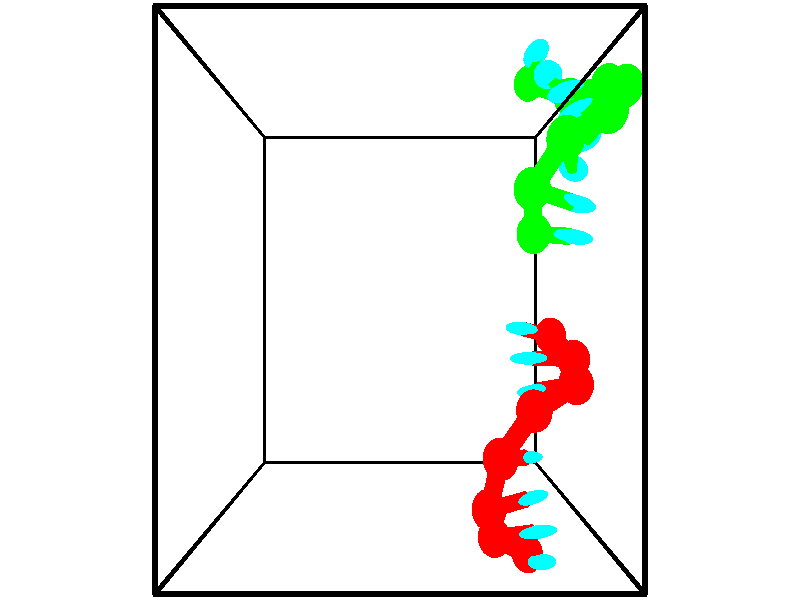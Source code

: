 // switches for output
#declare DRAW_BASES = 1; // possible values are 0, 1; only relevant for DNA ribbons
#declare DRAW_BASES_TYPE = 3; // possible values are 1, 2, 3; only relevant for DNA ribbons
#declare DRAW_FOG = 0; // set to 1 to enable fog

#include "colors.inc"

#include "transforms.inc"
background { rgb <1, 1, 1>}

#default {
   normal{
       ripples 0.25
       frequency 0.20
       turbulence 0.2
       lambda 5
   }
	finish {
		phong 0.1
		phong_size 40.
	}
}

// original window dimensions: 1024x640


// camera settings

camera {
	sky <-0, 1, 0>
	up <-0, 1, 0>
	right 1.6 * <1, 0, 0>
	location <2.5, 2.5, 11.1562>
	look_at <2.5, 2.5, 2.5>
	direction <0, 0, -8.6562>
	angle 67.0682
}


# declare cpy_camera_pos = <2.5, 2.5, 11.1562>;
# if (DRAW_FOG = 1)
fog {
	fog_type 2
	up vnormalize(cpy_camera_pos)
	color rgbt<1,1,1,0.3>
	distance 1e-5
	fog_alt 3e-3
	fog_offset 4
}
# end


// LIGHTS

# declare lum = 6;
global_settings {
	ambient_light rgb lum * <0.05, 0.05, 0.05>
	max_trace_level 15
}# declare cpy_direct_light_amount = 0.25;
light_source
{	1000 * <-1, -1, 1>,
	rgb lum * cpy_direct_light_amount
	parallel
}

light_source
{	1000 * <1, 1, -1>,
	rgb lum * cpy_direct_light_amount
	parallel
}

// strand 0

// nucleotide -1

// particle -1
sphere {
	<5.008444, 2.005755, 1.090682> 0.250000
	pigment { color rgbt <1,0,0,0> }
	no_shadow
}
cylinder {
	<4.688511, 2.069038, 1.322281>,  <4.496551, 2.107008, 1.461240>, 0.100000
	pigment { color rgbt <1,0,0,0> }
	no_shadow
}
cylinder {
	<4.688511, 2.069038, 1.322281>,  <5.008444, 2.005755, 1.090682>, 0.100000
	pigment { color rgbt <1,0,0,0> }
	no_shadow
}

// particle -1
sphere {
	<4.688511, 2.069038, 1.322281> 0.100000
	pigment { color rgbt <1,0,0,0> }
	no_shadow
}
sphere {
	0, 1
	scale<0.080000,0.200000,0.300000>
	matrix <-0.029866, -0.973932, 0.224867,
		0.599479, 0.162564, 0.783708,
		-0.799833, 0.158209, 0.578996,
		4.448561, 2.116501, 1.495980>
	pigment { color rgbt <0,1,1,0> }
	no_shadow
}
cylinder {
	<5.208842, 1.731838, 1.726545>,  <5.008444, 2.005755, 1.090682>, 0.130000
	pigment { color rgbt <1,0,0,0> }
	no_shadow
}

// nucleotide -1

// particle -1
sphere {
	<5.208842, 1.731838, 1.726545> 0.250000
	pigment { color rgbt <1,0,0,0> }
	no_shadow
}
cylinder {
	<4.809383, 1.737770, 1.746492>,  <4.569708, 1.741329, 1.758461>, 0.100000
	pigment { color rgbt <1,0,0,0> }
	no_shadow
}
cylinder {
	<4.809383, 1.737770, 1.746492>,  <5.208842, 1.731838, 1.726545>, 0.100000
	pigment { color rgbt <1,0,0,0> }
	no_shadow
}

// particle -1
sphere {
	<4.809383, 1.737770, 1.746492> 0.100000
	pigment { color rgbt <1,0,0,0> }
	no_shadow
}
sphere {
	0, 1
	scale<0.080000,0.200000,0.300000>
	matrix <-0.005547, -0.983400, 0.181365,
		0.051732, 0.180842, 0.982151,
		-0.998646, 0.014830, 0.049870,
		4.509789, 1.742219, 1.761453>
	pigment { color rgbt <0,1,1,0> }
	no_shadow
}
cylinder {
	<5.055804, 1.479500, 2.385676>,  <5.208842, 1.731838, 1.726545>, 0.130000
	pigment { color rgbt <1,0,0,0> }
	no_shadow
}

// nucleotide -1

// particle -1
sphere {
	<5.055804, 1.479500, 2.385676> 0.250000
	pigment { color rgbt <1,0,0,0> }
	no_shadow
}
cylinder {
	<4.779133, 1.400269, 2.107872>,  <4.613130, 1.352730, 1.941189>, 0.100000
	pigment { color rgbt <1,0,0,0> }
	no_shadow
}
cylinder {
	<4.779133, 1.400269, 2.107872>,  <5.055804, 1.479500, 2.385676>, 0.100000
	pigment { color rgbt <1,0,0,0> }
	no_shadow
}

// particle -1
sphere {
	<4.779133, 1.400269, 2.107872> 0.100000
	pigment { color rgbt <1,0,0,0> }
	no_shadow
}
sphere {
	0, 1
	scale<0.080000,0.200000,0.300000>
	matrix <0.045313, -0.971661, 0.231995,
		-0.720782, 0.128996, 0.681053,
		-0.691679, -0.198078, -0.694511,
		4.571629, 1.340845, 1.899519>
	pigment { color rgbt <0,1,1,0> }
	no_shadow
}
cylinder {
	<4.382465, 1.202706, 2.689678>,  <5.055804, 1.479500, 2.385676>, 0.130000
	pigment { color rgbt <1,0,0,0> }
	no_shadow
}

// nucleotide -1

// particle -1
sphere {
	<4.382465, 1.202706, 2.689678> 0.250000
	pigment { color rgbt <1,0,0,0> }
	no_shadow
}
cylinder {
	<4.446262, 1.084389, 2.312941>,  <4.484541, 1.013399, 2.086898>, 0.100000
	pigment { color rgbt <1,0,0,0> }
	no_shadow
}
cylinder {
	<4.446262, 1.084389, 2.312941>,  <4.382465, 1.202706, 2.689678>, 0.100000
	pigment { color rgbt <1,0,0,0> }
	no_shadow
}

// particle -1
sphere {
	<4.446262, 1.084389, 2.312941> 0.100000
	pigment { color rgbt <1,0,0,0> }
	no_shadow
}
sphere {
	0, 1
	scale<0.080000,0.200000,0.300000>
	matrix <-0.179820, -0.946800, 0.266897,
		-0.970684, 0.126794, -0.204197,
		0.159493, -0.295792, -0.941844,
		4.494111, 0.995651, 2.030388>
	pigment { color rgbt <0,1,1,0> }
	no_shadow
}
cylinder {
	<3.918478, 0.627977, 2.636872>,  <4.382465, 1.202706, 2.689678>, 0.130000
	pigment { color rgbt <1,0,0,0> }
	no_shadow
}

// nucleotide -1

// particle -1
sphere {
	<3.918478, 0.627977, 2.636872> 0.250000
	pigment { color rgbt <1,0,0,0> }
	no_shadow
}
cylinder {
	<4.192757, 0.576416, 2.350319>,  <4.357324, 0.545479, 2.178387>, 0.100000
	pigment { color rgbt <1,0,0,0> }
	no_shadow
}
cylinder {
	<4.192757, 0.576416, 2.350319>,  <3.918478, 0.627977, 2.636872>, 0.100000
	pigment { color rgbt <1,0,0,0> }
	no_shadow
}

// particle -1
sphere {
	<4.192757, 0.576416, 2.350319> 0.100000
	pigment { color rgbt <1,0,0,0> }
	no_shadow
}
sphere {
	0, 1
	scale<0.080000,0.200000,0.300000>
	matrix <0.041700, -0.975621, 0.215463,
		-0.726691, -0.177615, -0.663606,
		0.685697, -0.128903, -0.716382,
		4.398466, 0.537745, 2.135404>
	pigment { color rgbt <0,1,1,0> }
	no_shadow
}
cylinder {
	<3.798066, -0.054007, 2.343870>,  <3.918478, 0.627977, 2.636872>, 0.130000
	pigment { color rgbt <1,0,0,0> }
	no_shadow
}

// nucleotide -1

// particle -1
sphere {
	<3.798066, -0.054007, 2.343870> 0.250000
	pigment { color rgbt <1,0,0,0> }
	no_shadow
}
cylinder {
	<4.170830, -0.010452, 2.205486>,  <4.394488, 0.015680, 2.122456>, 0.100000
	pigment { color rgbt <1,0,0,0> }
	no_shadow
}
cylinder {
	<4.170830, -0.010452, 2.205486>,  <3.798066, -0.054007, 2.343870>, 0.100000
	pigment { color rgbt <1,0,0,0> }
	no_shadow
}

// particle -1
sphere {
	<4.170830, -0.010452, 2.205486> 0.100000
	pigment { color rgbt <1,0,0,0> }
	no_shadow
}
sphere {
	0, 1
	scale<0.080000,0.200000,0.300000>
	matrix <0.189790, -0.959252, 0.209323,
		-0.309069, -0.260730, -0.914602,
		0.931910, 0.108886, -0.345959,
		4.450403, 0.022214, 2.101699>
	pigment { color rgbt <0,1,1,0> }
	no_shadow
}
cylinder {
	<3.960702, -0.576201, 1.775536>,  <3.798066, -0.054007, 2.343870>, 0.130000
	pigment { color rgbt <1,0,0,0> }
	no_shadow
}

// nucleotide -1

// particle -1
sphere {
	<3.960702, -0.576201, 1.775536> 0.250000
	pigment { color rgbt <1,0,0,0> }
	no_shadow
}
cylinder {
	<4.304569, -0.478439, 1.954975>,  <4.510890, -0.419782, 2.062639>, 0.100000
	pigment { color rgbt <1,0,0,0> }
	no_shadow
}
cylinder {
	<4.304569, -0.478439, 1.954975>,  <3.960702, -0.576201, 1.775536>, 0.100000
	pigment { color rgbt <1,0,0,0> }
	no_shadow
}

// particle -1
sphere {
	<4.304569, -0.478439, 1.954975> 0.100000
	pigment { color rgbt <1,0,0,0> }
	no_shadow
}
sphere {
	0, 1
	scale<0.080000,0.200000,0.300000>
	matrix <0.133277, -0.955019, 0.264908,
		0.493163, -0.167945, -0.853572,
		0.859667, 0.244404, 0.448597,
		4.562469, -0.405118, 2.089554>
	pigment { color rgbt <0,1,1,0> }
	no_shadow
}
cylinder {
	<4.553913, -0.910826, 1.407075>,  <3.960702, -0.576201, 1.775536>, 0.130000
	pigment { color rgbt <1,0,0,0> }
	no_shadow
}

// nucleotide -1

// particle -1
sphere {
	<4.553913, -0.910826, 1.407075> 0.250000
	pigment { color rgbt <1,0,0,0> }
	no_shadow
}
cylinder {
	<4.596943, -0.833961, 1.797255>,  <4.622761, -0.787843, 2.031362>, 0.100000
	pigment { color rgbt <1,0,0,0> }
	no_shadow
}
cylinder {
	<4.596943, -0.833961, 1.797255>,  <4.553913, -0.910826, 1.407075>, 0.100000
	pigment { color rgbt <1,0,0,0> }
	no_shadow
}

// particle -1
sphere {
	<4.596943, -0.833961, 1.797255> 0.100000
	pigment { color rgbt <1,0,0,0> }
	no_shadow
}
sphere {
	0, 1
	scale<0.080000,0.200000,0.300000>
	matrix <0.151400, -0.972866, 0.174956,
		0.982601, 0.128862, -0.133750,
		0.107576, 0.192162, 0.975449,
		4.629216, -0.776313, 2.089889>
	pigment { color rgbt <0,1,1,0> }
	no_shadow
}
// strand 1

// nucleotide -1

// particle -1
sphere {
	<4.474195, 3.316701, 2.249075> 0.250000
	pigment { color rgbt <0,1,0,0> }
	no_shadow
}
cylinder {
	<4.713593, 3.267136, 2.565670>,  <4.857231, 3.237396, 2.755627>, 0.100000
	pigment { color rgbt <0,1,0,0> }
	no_shadow
}
cylinder {
	<4.713593, 3.267136, 2.565670>,  <4.474195, 3.316701, 2.249075>, 0.100000
	pigment { color rgbt <0,1,0,0> }
	no_shadow
}

// particle -1
sphere {
	<4.713593, 3.267136, 2.565670> 0.100000
	pigment { color rgbt <0,1,0,0> }
	no_shadow
}
sphere {
	0, 1
	scale<0.080000,0.200000,0.300000>
	matrix <0.228498, 0.973331, -0.020400,
		-0.767851, 0.193062, 0.610846,
		0.598493, -0.123913, 0.791487,
		4.893140, 3.229962, 2.803116>
	pigment { color rgbt <0,1,1,0> }
	no_shadow
}
cylinder {
	<4.316645, 3.773998, 2.858676>,  <4.474195, 3.316701, 2.249075>, 0.130000
	pigment { color rgbt <0,1,0,0> }
	no_shadow
}

// nucleotide -1

// particle -1
sphere {
	<4.316645, 3.773998, 2.858676> 0.250000
	pigment { color rgbt <0,1,0,0> }
	no_shadow
}
cylinder {
	<4.692024, 3.691475, 2.747858>,  <4.917252, 3.641961, 2.681367>, 0.100000
	pigment { color rgbt <0,1,0,0> }
	no_shadow
}
cylinder {
	<4.692024, 3.691475, 2.747858>,  <4.316645, 3.773998, 2.858676>, 0.100000
	pigment { color rgbt <0,1,0,0> }
	no_shadow
}

// particle -1
sphere {
	<4.692024, 3.691475, 2.747858> 0.100000
	pigment { color rgbt <0,1,0,0> }
	no_shadow
}
sphere {
	0, 1
	scale<0.080000,0.200000,0.300000>
	matrix <0.164608, 0.972222, -0.166399,
		0.303679, 0.110553, 0.946339,
		0.938447, -0.206307, -0.277045,
		4.973558, 3.629583, 2.664744>
	pigment { color rgbt <0,1,1,0> }
	no_shadow
}
cylinder {
	<4.693182, 4.284492, 3.174139>,  <4.316645, 3.773998, 2.858676>, 0.130000
	pigment { color rgbt <0,1,0,0> }
	no_shadow
}

// nucleotide -1

// particle -1
sphere {
	<4.693182, 4.284492, 3.174139> 0.250000
	pigment { color rgbt <0,1,0,0> }
	no_shadow
}
cylinder {
	<4.849632, 4.155609, 2.829302>,  <4.943503, 4.078279, 2.622400>, 0.100000
	pigment { color rgbt <0,1,0,0> }
	no_shadow
}
cylinder {
	<4.849632, 4.155609, 2.829302>,  <4.693182, 4.284492, 3.174139>, 0.100000
	pigment { color rgbt <0,1,0,0> }
	no_shadow
}

// particle -1
sphere {
	<4.849632, 4.155609, 2.829302> 0.100000
	pigment { color rgbt <0,1,0,0> }
	no_shadow
}
sphere {
	0, 1
	scale<0.080000,0.200000,0.300000>
	matrix <0.189394, 0.944844, -0.267209,
		0.900638, -0.058763, 0.430578,
		0.391127, -0.322207, -0.862092,
		4.966970, 4.058947, 2.570674>
	pigment { color rgbt <0,1,1,0> }
	no_shadow
}
cylinder {
	<5.284278, 4.599292, 3.116121>,  <4.693182, 4.284492, 3.174139>, 0.130000
	pigment { color rgbt <0,1,0,0> }
	no_shadow
}

// nucleotide -1

// particle -1
sphere {
	<5.284278, 4.599292, 3.116121> 0.250000
	pigment { color rgbt <0,1,0,0> }
	no_shadow
}
cylinder {
	<5.216629, 4.502350, 2.733988>,  <5.176040, 4.444184, 2.504708>, 0.100000
	pigment { color rgbt <0,1,0,0> }
	no_shadow
}
cylinder {
	<5.216629, 4.502350, 2.733988>,  <5.284278, 4.599292, 3.116121>, 0.100000
	pigment { color rgbt <0,1,0,0> }
	no_shadow
}

// particle -1
sphere {
	<5.216629, 4.502350, 2.733988> 0.100000
	pigment { color rgbt <0,1,0,0> }
	no_shadow
}
sphere {
	0, 1
	scale<0.080000,0.200000,0.300000>
	matrix <0.055094, 0.965456, -0.254677,
		0.984054, -0.095705, -0.149928,
		-0.169122, -0.242356, -0.955333,
		5.165892, 4.429643, 2.447388>
	pigment { color rgbt <0,1,1,0> }
	no_shadow
}
cylinder {
	<5.676094, 5.015521, 2.634995>,  <5.284278, 4.599292, 3.116121>, 0.130000
	pigment { color rgbt <0,1,0,0> }
	no_shadow
}

// nucleotide -1

// particle -1
sphere {
	<5.676094, 5.015521, 2.634995> 0.250000
	pigment { color rgbt <0,1,0,0> }
	no_shadow
}
cylinder {
	<5.344131, 4.890709, 2.450001>,  <5.144954, 4.815822, 2.339004>, 0.100000
	pigment { color rgbt <0,1,0,0> }
	no_shadow
}
cylinder {
	<5.344131, 4.890709, 2.450001>,  <5.676094, 5.015521, 2.634995>, 0.100000
	pigment { color rgbt <0,1,0,0> }
	no_shadow
}

// particle -1
sphere {
	<5.344131, 4.890709, 2.450001> 0.100000
	pigment { color rgbt <0,1,0,0> }
	no_shadow
}
sphere {
	0, 1
	scale<0.080000,0.200000,0.300000>
	matrix <-0.164730, 0.929062, -0.331221,
		0.533028, -0.198697, -0.822435,
		-0.829906, -0.312030, -0.462485,
		5.095160, 4.797100, 2.311255>
	pigment { color rgbt <0,1,1,0> }
	no_shadow
}
cylinder {
	<5.698010, 5.278161, 1.857950>,  <5.676094, 5.015521, 2.634995>, 0.130000
	pigment { color rgbt <0,1,0,0> }
	no_shadow
}

// nucleotide -1

// particle -1
sphere {
	<5.698010, 5.278161, 1.857950> 0.250000
	pigment { color rgbt <0,1,0,0> }
	no_shadow
}
cylinder {
	<5.312714, 5.197899, 1.929396>,  <5.081535, 5.149742, 1.972263>, 0.100000
	pigment { color rgbt <0,1,0,0> }
	no_shadow
}
cylinder {
	<5.312714, 5.197899, 1.929396>,  <5.698010, 5.278161, 1.857950>, 0.100000
	pigment { color rgbt <0,1,0,0> }
	no_shadow
}

// particle -1
sphere {
	<5.312714, 5.197899, 1.929396> 0.100000
	pigment { color rgbt <0,1,0,0> }
	no_shadow
}
sphere {
	0, 1
	scale<0.080000,0.200000,0.300000>
	matrix <-0.250842, 0.909785, -0.330711,
		-0.096142, -0.363358, -0.926675,
		-0.963242, -0.200654, 0.178614,
		5.023741, 5.137703, 1.982980>
	pigment { color rgbt <0,1,1,0> }
	no_shadow
}
cylinder {
	<5.288154, 5.293063, 1.210188>,  <5.698010, 5.278161, 1.857950>, 0.130000
	pigment { color rgbt <0,1,0,0> }
	no_shadow
}

// nucleotide -1

// particle -1
sphere {
	<5.288154, 5.293063, 1.210188> 0.250000
	pigment { color rgbt <0,1,0,0> }
	no_shadow
}
cylinder {
	<5.019691, 5.374222, 1.495392>,  <4.858614, 5.422917, 1.666514>, 0.100000
	pigment { color rgbt <0,1,0,0> }
	no_shadow
}
cylinder {
	<5.019691, 5.374222, 1.495392>,  <5.288154, 5.293063, 1.210188>, 0.100000
	pigment { color rgbt <0,1,0,0> }
	no_shadow
}

// particle -1
sphere {
	<5.019691, 5.374222, 1.495392> 0.100000
	pigment { color rgbt <0,1,0,0> }
	no_shadow
}
sphere {
	0, 1
	scale<0.080000,0.200000,0.300000>
	matrix <-0.239307, 0.851025, -0.467429,
		-0.701629, -0.484345, -0.522615,
		-0.671155, 0.202896, 0.713011,
		4.818345, 5.435091, 1.709295>
	pigment { color rgbt <0,1,1,0> }
	no_shadow
}
cylinder {
	<4.706532, 5.593111, 0.804062>,  <5.288154, 5.293063, 1.210188>, 0.130000
	pigment { color rgbt <0,1,0,0> }
	no_shadow
}

// nucleotide -1

// particle -1
sphere {
	<4.706532, 5.593111, 0.804062> 0.250000
	pigment { color rgbt <0,1,0,0> }
	no_shadow
}
cylinder {
	<4.692177, 5.704651, 1.187927>,  <4.683564, 5.771575, 1.418247>, 0.100000
	pigment { color rgbt <0,1,0,0> }
	no_shadow
}
cylinder {
	<4.692177, 5.704651, 1.187927>,  <4.706532, 5.593111, 0.804062>, 0.100000
	pigment { color rgbt <0,1,0,0> }
	no_shadow
}

// particle -1
sphere {
	<4.692177, 5.704651, 1.187927> 0.100000
	pigment { color rgbt <0,1,0,0> }
	no_shadow
}
sphere {
	0, 1
	scale<0.080000,0.200000,0.300000>
	matrix <-0.191766, 0.940516, -0.280457,
		-0.980785, -0.194095, 0.019722,
		-0.035886, 0.278850, 0.959664,
		4.681411, 5.788306, 1.475827>
	pigment { color rgbt <0,1,1,0> }
	no_shadow
}
// box output
cylinder {
	<0.000000, 0.000000, 0.000000>,  <5.000000, 0.000000, 0.000000>, 0.025000
	pigment { color rgbt <0,0,0,0> }
	no_shadow
}
cylinder {
	<0.000000, 0.000000, 0.000000>,  <0.000000, 5.000000, 0.000000>, 0.025000
	pigment { color rgbt <0,0,0,0> }
	no_shadow
}
cylinder {
	<0.000000, 0.000000, 0.000000>,  <0.000000, 0.000000, 5.000000>, 0.025000
	pigment { color rgbt <0,0,0,0> }
	no_shadow
}
cylinder {
	<5.000000, 5.000000, 5.000000>,  <0.000000, 5.000000, 5.000000>, 0.025000
	pigment { color rgbt <0,0,0,0> }
	no_shadow
}
cylinder {
	<5.000000, 5.000000, 5.000000>,  <5.000000, 0.000000, 5.000000>, 0.025000
	pigment { color rgbt <0,0,0,0> }
	no_shadow
}
cylinder {
	<5.000000, 5.000000, 5.000000>,  <5.000000, 5.000000, 0.000000>, 0.025000
	pigment { color rgbt <0,0,0,0> }
	no_shadow
}
cylinder {
	<0.000000, 0.000000, 5.000000>,  <0.000000, 5.000000, 5.000000>, 0.025000
	pigment { color rgbt <0,0,0,0> }
	no_shadow
}
cylinder {
	<0.000000, 0.000000, 5.000000>,  <5.000000, 0.000000, 5.000000>, 0.025000
	pigment { color rgbt <0,0,0,0> }
	no_shadow
}
cylinder {
	<5.000000, 5.000000, 0.000000>,  <0.000000, 5.000000, 0.000000>, 0.025000
	pigment { color rgbt <0,0,0,0> }
	no_shadow
}
cylinder {
	<5.000000, 5.000000, 0.000000>,  <5.000000, 0.000000, 0.000000>, 0.025000
	pigment { color rgbt <0,0,0,0> }
	no_shadow
}
cylinder {
	<5.000000, 0.000000, 5.000000>,  <5.000000, 0.000000, 0.000000>, 0.025000
	pigment { color rgbt <0,0,0,0> }
	no_shadow
}
cylinder {
	<0.000000, 5.000000, 0.000000>,  <0.000000, 5.000000, 5.000000>, 0.025000
	pigment { color rgbt <0,0,0,0> }
	no_shadow
}
// end of box output
